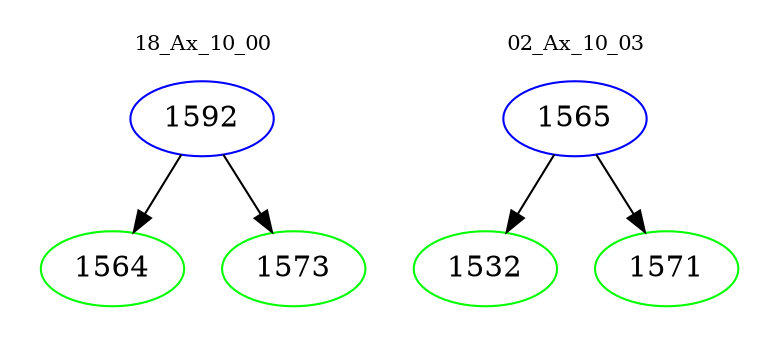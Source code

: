digraph{
subgraph cluster_0 {
color = white
label = "18_Ax_10_00";
fontsize=10;
T0_1592 [label="1592", color="blue"]
T0_1592 -> T0_1564 [color="black"]
T0_1564 [label="1564", color="green"]
T0_1592 -> T0_1573 [color="black"]
T0_1573 [label="1573", color="green"]
}
subgraph cluster_1 {
color = white
label = "02_Ax_10_03";
fontsize=10;
T1_1565 [label="1565", color="blue"]
T1_1565 -> T1_1532 [color="black"]
T1_1532 [label="1532", color="green"]
T1_1565 -> T1_1571 [color="black"]
T1_1571 [label="1571", color="green"]
}
}
